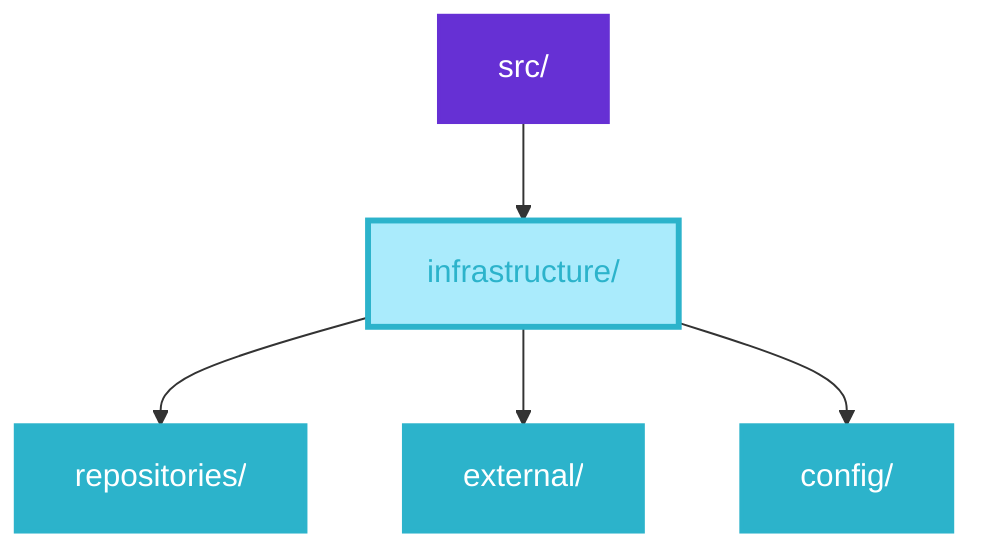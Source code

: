 flowchart TD
    %% Root
    style A fill:#6630d4,stroke:#6630d4,stroke-width:2px,color:#ffffff
    A[src/] --> D[infrastructure/]
    
    %% Infrastructure Components
    D --> D1[repositories/]
    D --> D2[external/]
    D --> D3[config/]

    %% Infrastructure Layer Style
    style D fill:#aaebfc,stroke:#2cb3cb,stroke-width:3px,color:#2cb3cb
    style D1 fill:#2cb3cb,stroke:#2cb3cb,stroke-width:2px,color:#ffffff
    style D2 fill:#2cb3cb,stroke:#2cb3cb,stroke-width:2px,color:#ffffff
    style D3 fill:#2cb3cb,stroke:#2cb3cb,stroke-width:2px,color:#ffffff